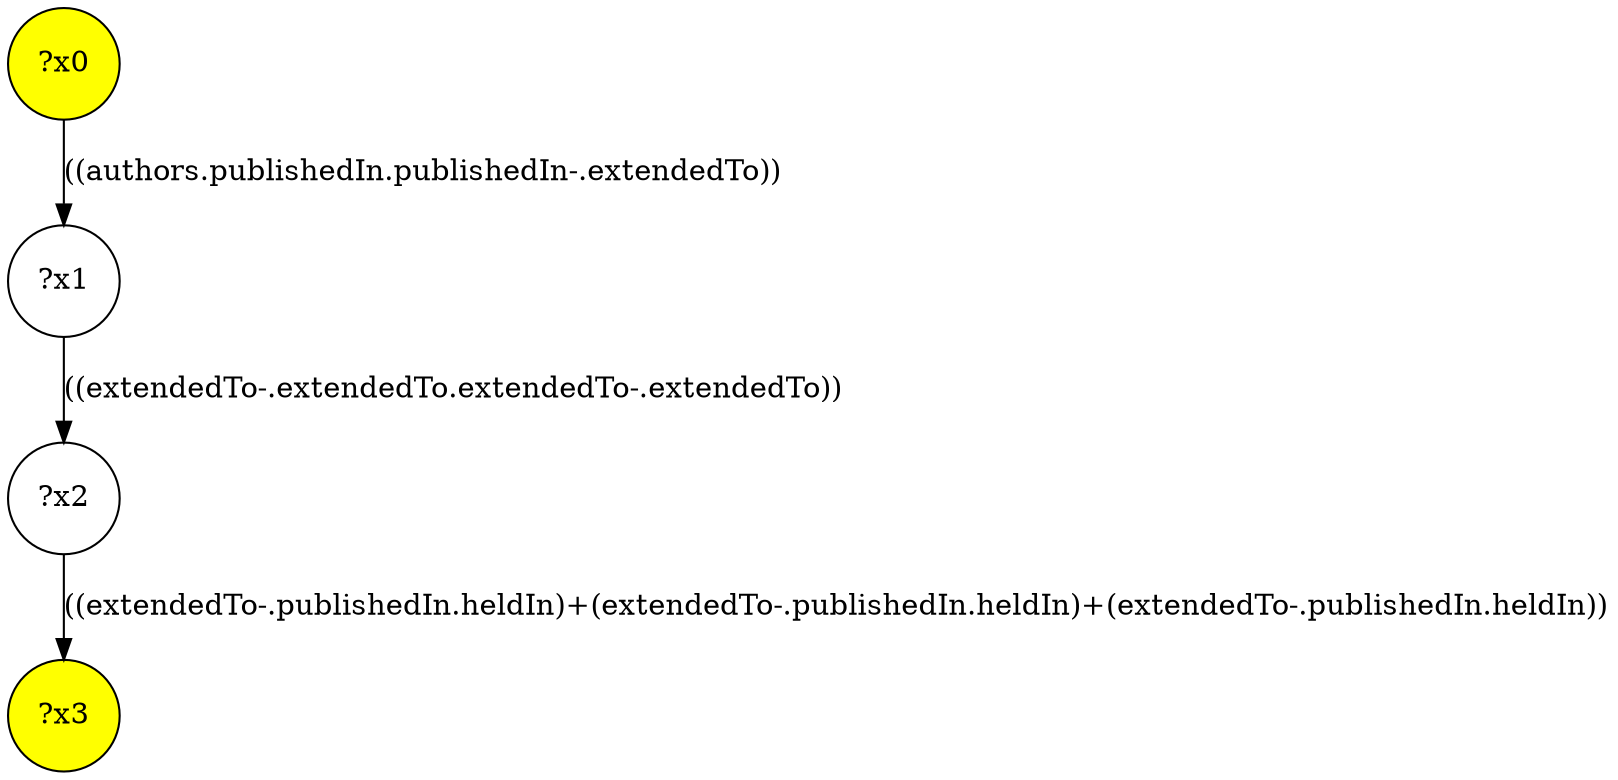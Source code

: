 digraph g {
	x0 [fillcolor="yellow", style="filled," shape=circle, label="?x0"];
	x3 [fillcolor="yellow", style="filled," shape=circle, label="?x3"];
	x1 [shape=circle, label="?x1"];
	x0 -> x1 [label="((authors.publishedIn.publishedIn-.extendedTo))"];
	x2 [shape=circle, label="?x2"];
	x1 -> x2 [label="((extendedTo-.extendedTo.extendedTo-.extendedTo))"];
	x2 -> x3 [label="((extendedTo-.publishedIn.heldIn)+(extendedTo-.publishedIn.heldIn)+(extendedTo-.publishedIn.heldIn))"];
}
